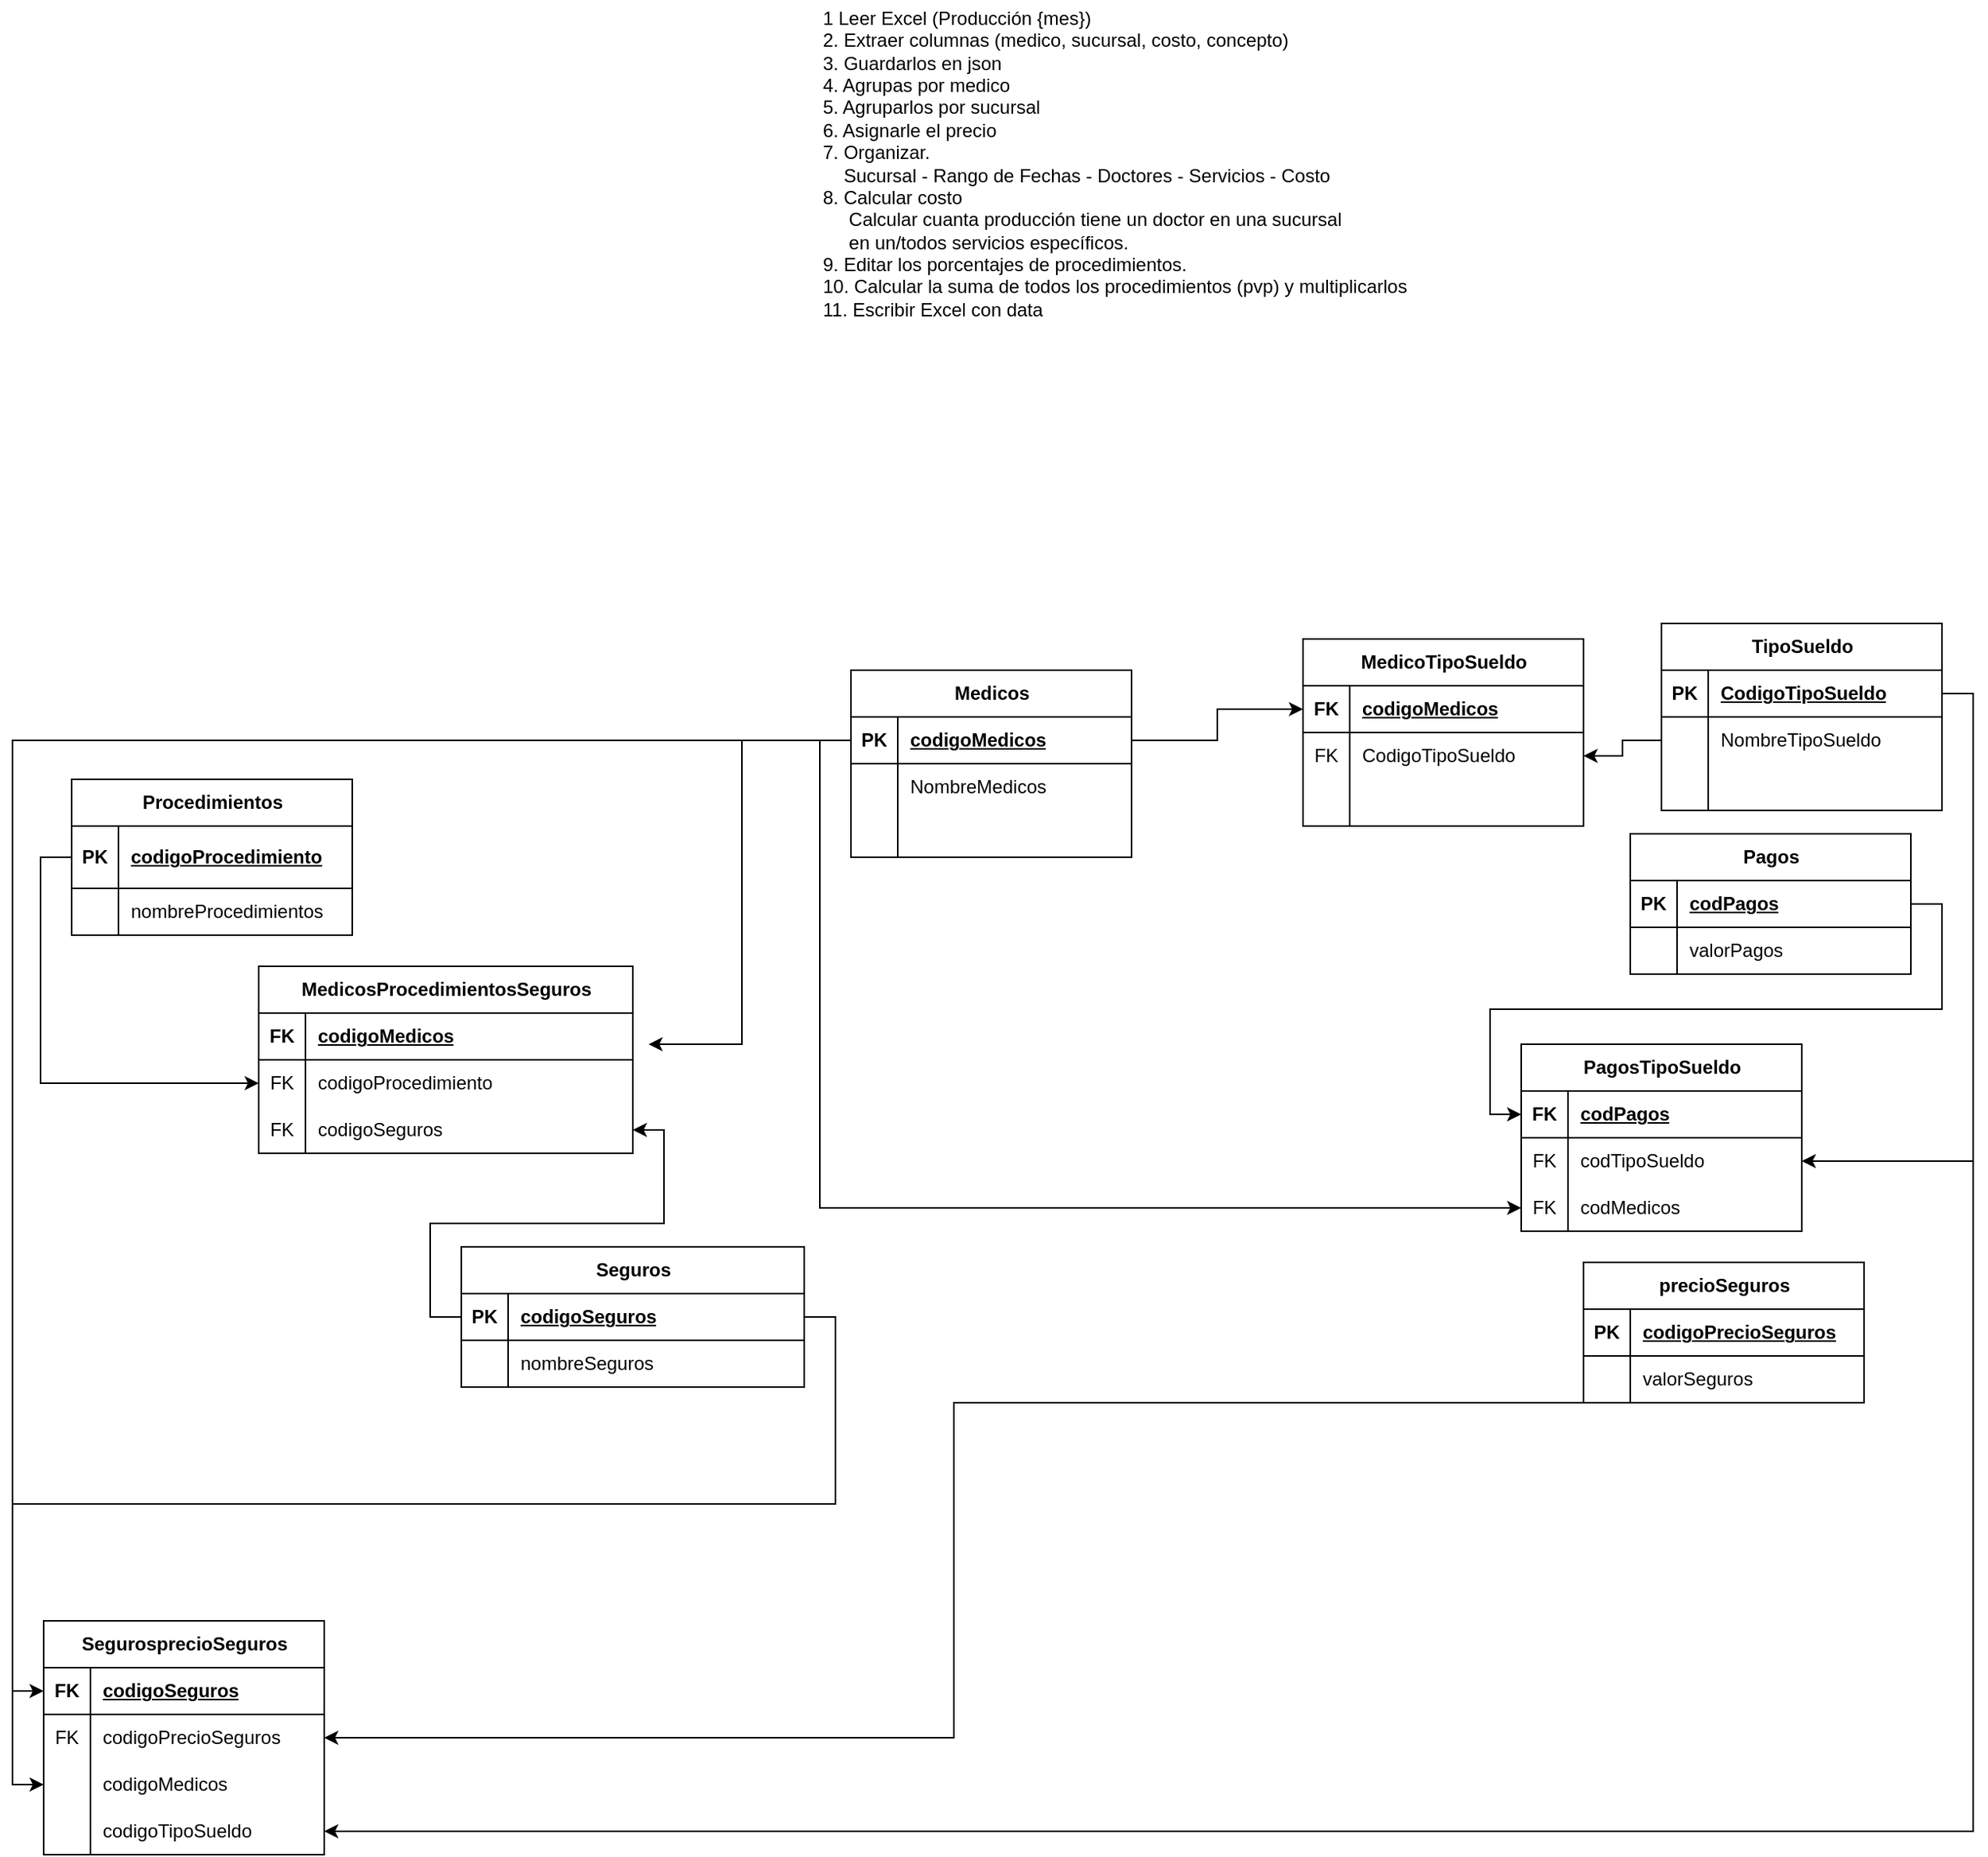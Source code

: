 <mxfile version="24.5.5" type="github">
  <diagram name="Página-1" id="_WE28FnadgoybFpJPaSw">
    <mxGraphModel dx="1909" dy="641" grid="1" gridSize="10" guides="1" tooltips="1" connect="1" arrows="1" fold="1" page="0" pageScale="1" pageWidth="827" pageHeight="1169" math="0" shadow="0">
      <root>
        <mxCell id="0" />
        <mxCell id="1" parent="0" />
        <mxCell id="upnxExd1PIan7JR3uo-e-1" value="&lt;div&gt;1 Leer Excel (Producción {mes})&lt;/div&gt;&lt;div&gt;2. Extraer columnas (medico, sucursal, costo, concepto)&lt;/div&gt;&lt;div&gt;3. Guardarlos en json&lt;/div&gt;&lt;div&gt;4. Agrupas por medico&lt;/div&gt;&lt;div&gt;5. Agruparlos por sucursal&lt;/div&gt;&lt;div&gt;6. Asignarle el precio&lt;/div&gt;&lt;div&gt;7. Organizar.&lt;/div&gt;&lt;div&gt;&amp;nbsp; &amp;nbsp; Sucursal - Rango de Fechas - Doctores - Servicios - Costo&lt;/div&gt;&lt;div&gt;8. Calcular costo&lt;/div&gt;&lt;div&gt;&amp;nbsp; &amp;nbsp; &amp;nbsp;Calcular cuanta producción tiene un doctor en una sucursal&lt;/div&gt;&lt;div&gt;&amp;nbsp; &amp;nbsp; &amp;nbsp;en un/todos servicios específicos.&lt;/div&gt;&lt;div&gt;9. Editar los porcentajes de procedimientos.&lt;/div&gt;&lt;div&gt;10. Calcular la suma de todos los procedimientos (pvp) y multiplicarlos&lt;/div&gt;&lt;div&gt;11. Escribir Excel con data&lt;/div&gt;" style="text;html=1;align=left;verticalAlign=middle;resizable=0;points=[];autosize=1;strokeColor=none;fillColor=none;" parent="1" vertex="1">
          <mxGeometry x="30" y="50" width="400" height="210" as="geometry" />
        </mxCell>
        <mxCell id="yir6PEftknVZN6NvrMHC-11" value="Medicos" style="shape=table;startSize=30;container=1;collapsible=1;childLayout=tableLayout;fixedRows=1;rowLines=0;fontStyle=1;align=center;resizeLast=1;html=1;" vertex="1" parent="1">
          <mxGeometry x="50" y="480" width="180" height="120" as="geometry" />
        </mxCell>
        <mxCell id="yir6PEftknVZN6NvrMHC-12" value="" style="shape=tableRow;horizontal=0;startSize=0;swimlaneHead=0;swimlaneBody=0;fillColor=none;collapsible=0;dropTarget=0;points=[[0,0.5],[1,0.5]];portConstraint=eastwest;top=0;left=0;right=0;bottom=1;" vertex="1" parent="yir6PEftknVZN6NvrMHC-11">
          <mxGeometry y="30" width="180" height="30" as="geometry" />
        </mxCell>
        <mxCell id="yir6PEftknVZN6NvrMHC-13" value="PK" style="shape=partialRectangle;connectable=0;fillColor=none;top=0;left=0;bottom=0;right=0;fontStyle=1;overflow=hidden;whiteSpace=wrap;html=1;" vertex="1" parent="yir6PEftknVZN6NvrMHC-12">
          <mxGeometry width="30" height="30" as="geometry">
            <mxRectangle width="30" height="30" as="alternateBounds" />
          </mxGeometry>
        </mxCell>
        <mxCell id="yir6PEftknVZN6NvrMHC-14" value="codigoMedicos" style="shape=partialRectangle;connectable=0;fillColor=none;top=0;left=0;bottom=0;right=0;align=left;spacingLeft=6;fontStyle=5;overflow=hidden;whiteSpace=wrap;html=1;" vertex="1" parent="yir6PEftknVZN6NvrMHC-12">
          <mxGeometry x="30" width="150" height="30" as="geometry">
            <mxRectangle width="150" height="30" as="alternateBounds" />
          </mxGeometry>
        </mxCell>
        <mxCell id="yir6PEftknVZN6NvrMHC-18" value="" style="shape=tableRow;horizontal=0;startSize=0;swimlaneHead=0;swimlaneBody=0;fillColor=none;collapsible=0;dropTarget=0;points=[[0,0.5],[1,0.5]];portConstraint=eastwest;top=0;left=0;right=0;bottom=0;" vertex="1" parent="yir6PEftknVZN6NvrMHC-11">
          <mxGeometry y="60" width="180" height="30" as="geometry" />
        </mxCell>
        <mxCell id="yir6PEftknVZN6NvrMHC-19" value="" style="shape=partialRectangle;connectable=0;fillColor=none;top=0;left=0;bottom=0;right=0;editable=1;overflow=hidden;whiteSpace=wrap;html=1;" vertex="1" parent="yir6PEftknVZN6NvrMHC-18">
          <mxGeometry width="30" height="30" as="geometry">
            <mxRectangle width="30" height="30" as="alternateBounds" />
          </mxGeometry>
        </mxCell>
        <mxCell id="yir6PEftknVZN6NvrMHC-20" value="NombreMedicos" style="shape=partialRectangle;connectable=0;fillColor=none;top=0;left=0;bottom=0;right=0;align=left;spacingLeft=6;overflow=hidden;whiteSpace=wrap;html=1;" vertex="1" parent="yir6PEftknVZN6NvrMHC-18">
          <mxGeometry x="30" width="150" height="30" as="geometry">
            <mxRectangle width="150" height="30" as="alternateBounds" />
          </mxGeometry>
        </mxCell>
        <mxCell id="yir6PEftknVZN6NvrMHC-21" value="" style="shape=tableRow;horizontal=0;startSize=0;swimlaneHead=0;swimlaneBody=0;fillColor=none;collapsible=0;dropTarget=0;points=[[0,0.5],[1,0.5]];portConstraint=eastwest;top=0;left=0;right=0;bottom=0;" vertex="1" parent="yir6PEftknVZN6NvrMHC-11">
          <mxGeometry y="90" width="180" height="30" as="geometry" />
        </mxCell>
        <mxCell id="yir6PEftknVZN6NvrMHC-22" value="" style="shape=partialRectangle;connectable=0;fillColor=none;top=0;left=0;bottom=0;right=0;editable=1;overflow=hidden;whiteSpace=wrap;html=1;" vertex="1" parent="yir6PEftknVZN6NvrMHC-21">
          <mxGeometry width="30" height="30" as="geometry">
            <mxRectangle width="30" height="30" as="alternateBounds" />
          </mxGeometry>
        </mxCell>
        <mxCell id="yir6PEftknVZN6NvrMHC-23" value="" style="shape=partialRectangle;connectable=0;fillColor=none;top=0;left=0;bottom=0;right=0;align=left;spacingLeft=6;overflow=hidden;whiteSpace=wrap;html=1;" vertex="1" parent="yir6PEftknVZN6NvrMHC-21">
          <mxGeometry x="30" width="150" height="30" as="geometry">
            <mxRectangle width="150" height="30" as="alternateBounds" />
          </mxGeometry>
        </mxCell>
        <mxCell id="yir6PEftknVZN6NvrMHC-24" value="MedicoTipoSueldo" style="shape=table;startSize=30;container=1;collapsible=1;childLayout=tableLayout;fixedRows=1;rowLines=0;fontStyle=1;align=center;resizeLast=1;html=1;" vertex="1" parent="1">
          <mxGeometry x="340" y="460" width="180" height="120" as="geometry" />
        </mxCell>
        <mxCell id="yir6PEftknVZN6NvrMHC-25" value="" style="shape=tableRow;horizontal=0;startSize=0;swimlaneHead=0;swimlaneBody=0;fillColor=none;collapsible=0;dropTarget=0;points=[[0,0.5],[1,0.5]];portConstraint=eastwest;top=0;left=0;right=0;bottom=1;" vertex="1" parent="yir6PEftknVZN6NvrMHC-24">
          <mxGeometry y="30" width="180" height="30" as="geometry" />
        </mxCell>
        <mxCell id="yir6PEftknVZN6NvrMHC-26" value="FK" style="shape=partialRectangle;connectable=0;fillColor=none;top=0;left=0;bottom=0;right=0;fontStyle=1;overflow=hidden;whiteSpace=wrap;html=1;" vertex="1" parent="yir6PEftknVZN6NvrMHC-25">
          <mxGeometry width="30" height="30" as="geometry">
            <mxRectangle width="30" height="30" as="alternateBounds" />
          </mxGeometry>
        </mxCell>
        <mxCell id="yir6PEftknVZN6NvrMHC-27" value="codigoMedicos" style="shape=partialRectangle;connectable=0;fillColor=none;top=0;left=0;bottom=0;right=0;align=left;spacingLeft=6;fontStyle=5;overflow=hidden;whiteSpace=wrap;html=1;" vertex="1" parent="yir6PEftknVZN6NvrMHC-25">
          <mxGeometry x="30" width="150" height="30" as="geometry">
            <mxRectangle width="150" height="30" as="alternateBounds" />
          </mxGeometry>
        </mxCell>
        <mxCell id="yir6PEftknVZN6NvrMHC-28" value="" style="shape=tableRow;horizontal=0;startSize=0;swimlaneHead=0;swimlaneBody=0;fillColor=none;collapsible=0;dropTarget=0;points=[[0,0.5],[1,0.5]];portConstraint=eastwest;top=0;left=0;right=0;bottom=0;" vertex="1" parent="yir6PEftknVZN6NvrMHC-24">
          <mxGeometry y="60" width="180" height="30" as="geometry" />
        </mxCell>
        <mxCell id="yir6PEftknVZN6NvrMHC-29" value="FK" style="shape=partialRectangle;connectable=0;fillColor=none;top=0;left=0;bottom=0;right=0;editable=1;overflow=hidden;whiteSpace=wrap;html=1;" vertex="1" parent="yir6PEftknVZN6NvrMHC-28">
          <mxGeometry width="30" height="30" as="geometry">
            <mxRectangle width="30" height="30" as="alternateBounds" />
          </mxGeometry>
        </mxCell>
        <mxCell id="yir6PEftknVZN6NvrMHC-30" value="CodigoTipoSueldo" style="shape=partialRectangle;connectable=0;fillColor=none;top=0;left=0;bottom=0;right=0;align=left;spacingLeft=6;overflow=hidden;whiteSpace=wrap;html=1;" vertex="1" parent="yir6PEftknVZN6NvrMHC-28">
          <mxGeometry x="30" width="150" height="30" as="geometry">
            <mxRectangle width="150" height="30" as="alternateBounds" />
          </mxGeometry>
        </mxCell>
        <mxCell id="yir6PEftknVZN6NvrMHC-34" value="" style="shape=tableRow;horizontal=0;startSize=0;swimlaneHead=0;swimlaneBody=0;fillColor=none;collapsible=0;dropTarget=0;points=[[0,0.5],[1,0.5]];portConstraint=eastwest;top=0;left=0;right=0;bottom=0;" vertex="1" parent="yir6PEftknVZN6NvrMHC-24">
          <mxGeometry y="90" width="180" height="30" as="geometry" />
        </mxCell>
        <mxCell id="yir6PEftknVZN6NvrMHC-35" value="" style="shape=partialRectangle;connectable=0;fillColor=none;top=0;left=0;bottom=0;right=0;editable=1;overflow=hidden;whiteSpace=wrap;html=1;" vertex="1" parent="yir6PEftknVZN6NvrMHC-34">
          <mxGeometry width="30" height="30" as="geometry">
            <mxRectangle width="30" height="30" as="alternateBounds" />
          </mxGeometry>
        </mxCell>
        <mxCell id="yir6PEftknVZN6NvrMHC-36" value="" style="shape=partialRectangle;connectable=0;fillColor=none;top=0;left=0;bottom=0;right=0;align=left;spacingLeft=6;overflow=hidden;whiteSpace=wrap;html=1;" vertex="1" parent="yir6PEftknVZN6NvrMHC-34">
          <mxGeometry x="30" width="150" height="30" as="geometry">
            <mxRectangle width="150" height="30" as="alternateBounds" />
          </mxGeometry>
        </mxCell>
        <mxCell id="yir6PEftknVZN6NvrMHC-37" value="TipoSueldo" style="shape=table;startSize=30;container=1;collapsible=1;childLayout=tableLayout;fixedRows=1;rowLines=0;fontStyle=1;align=center;resizeLast=1;html=1;" vertex="1" parent="1">
          <mxGeometry x="570" y="450" width="180" height="120" as="geometry" />
        </mxCell>
        <mxCell id="yir6PEftknVZN6NvrMHC-38" value="" style="shape=tableRow;horizontal=0;startSize=0;swimlaneHead=0;swimlaneBody=0;fillColor=none;collapsible=0;dropTarget=0;points=[[0,0.5],[1,0.5]];portConstraint=eastwest;top=0;left=0;right=0;bottom=1;" vertex="1" parent="yir6PEftknVZN6NvrMHC-37">
          <mxGeometry y="30" width="180" height="30" as="geometry" />
        </mxCell>
        <mxCell id="yir6PEftknVZN6NvrMHC-39" value="PK" style="shape=partialRectangle;connectable=0;fillColor=none;top=0;left=0;bottom=0;right=0;fontStyle=1;overflow=hidden;whiteSpace=wrap;html=1;" vertex="1" parent="yir6PEftknVZN6NvrMHC-38">
          <mxGeometry width="30" height="30" as="geometry">
            <mxRectangle width="30" height="30" as="alternateBounds" />
          </mxGeometry>
        </mxCell>
        <mxCell id="yir6PEftknVZN6NvrMHC-40" value="CodigoTipoSueldo" style="shape=partialRectangle;connectable=0;fillColor=none;top=0;left=0;bottom=0;right=0;align=left;spacingLeft=6;fontStyle=5;overflow=hidden;whiteSpace=wrap;html=1;" vertex="1" parent="yir6PEftknVZN6NvrMHC-38">
          <mxGeometry x="30" width="150" height="30" as="geometry">
            <mxRectangle width="150" height="30" as="alternateBounds" />
          </mxGeometry>
        </mxCell>
        <mxCell id="yir6PEftknVZN6NvrMHC-41" value="" style="shape=tableRow;horizontal=0;startSize=0;swimlaneHead=0;swimlaneBody=0;fillColor=none;collapsible=0;dropTarget=0;points=[[0,0.5],[1,0.5]];portConstraint=eastwest;top=0;left=0;right=0;bottom=0;" vertex="1" parent="yir6PEftknVZN6NvrMHC-37">
          <mxGeometry y="60" width="180" height="30" as="geometry" />
        </mxCell>
        <mxCell id="yir6PEftknVZN6NvrMHC-42" value="" style="shape=partialRectangle;connectable=0;fillColor=none;top=0;left=0;bottom=0;right=0;editable=1;overflow=hidden;whiteSpace=wrap;html=1;" vertex="1" parent="yir6PEftknVZN6NvrMHC-41">
          <mxGeometry width="30" height="30" as="geometry">
            <mxRectangle width="30" height="30" as="alternateBounds" />
          </mxGeometry>
        </mxCell>
        <mxCell id="yir6PEftknVZN6NvrMHC-43" value="NombreTipoSueldo" style="shape=partialRectangle;connectable=0;fillColor=none;top=0;left=0;bottom=0;right=0;align=left;spacingLeft=6;overflow=hidden;whiteSpace=wrap;html=1;" vertex="1" parent="yir6PEftknVZN6NvrMHC-41">
          <mxGeometry x="30" width="150" height="30" as="geometry">
            <mxRectangle width="150" height="30" as="alternateBounds" />
          </mxGeometry>
        </mxCell>
        <mxCell id="yir6PEftknVZN6NvrMHC-47" value="" style="shape=tableRow;horizontal=0;startSize=0;swimlaneHead=0;swimlaneBody=0;fillColor=none;collapsible=0;dropTarget=0;points=[[0,0.5],[1,0.5]];portConstraint=eastwest;top=0;left=0;right=0;bottom=0;" vertex="1" parent="yir6PEftknVZN6NvrMHC-37">
          <mxGeometry y="90" width="180" height="30" as="geometry" />
        </mxCell>
        <mxCell id="yir6PEftknVZN6NvrMHC-48" value="" style="shape=partialRectangle;connectable=0;fillColor=none;top=0;left=0;bottom=0;right=0;editable=1;overflow=hidden;whiteSpace=wrap;html=1;" vertex="1" parent="yir6PEftknVZN6NvrMHC-47">
          <mxGeometry width="30" height="30" as="geometry">
            <mxRectangle width="30" height="30" as="alternateBounds" />
          </mxGeometry>
        </mxCell>
        <mxCell id="yir6PEftknVZN6NvrMHC-49" value="" style="shape=partialRectangle;connectable=0;fillColor=none;top=0;left=0;bottom=0;right=0;align=left;spacingLeft=6;overflow=hidden;whiteSpace=wrap;html=1;" vertex="1" parent="yir6PEftknVZN6NvrMHC-47">
          <mxGeometry x="30" width="150" height="30" as="geometry">
            <mxRectangle width="150" height="30" as="alternateBounds" />
          </mxGeometry>
        </mxCell>
        <mxCell id="yir6PEftknVZN6NvrMHC-53" style="edgeStyle=orthogonalEdgeStyle;rounded=0;orthogonalLoop=1;jettySize=auto;html=1;exitX=1;exitY=0.5;exitDx=0;exitDy=0;entryX=0;entryY=0.5;entryDx=0;entryDy=0;" edge="1" parent="1" source="yir6PEftknVZN6NvrMHC-12" target="yir6PEftknVZN6NvrMHC-25">
          <mxGeometry relative="1" as="geometry">
            <mxPoint x="350" y="430" as="targetPoint" />
          </mxGeometry>
        </mxCell>
        <mxCell id="yir6PEftknVZN6NvrMHC-56" style="edgeStyle=orthogonalEdgeStyle;rounded=0;orthogonalLoop=1;jettySize=auto;html=1;exitX=0;exitY=0.5;exitDx=0;exitDy=0;entryX=1;entryY=0.5;entryDx=0;entryDy=0;" edge="1" parent="1" source="yir6PEftknVZN6NvrMHC-41" target="yir6PEftknVZN6NvrMHC-28">
          <mxGeometry relative="1" as="geometry" />
        </mxCell>
        <mxCell id="yir6PEftknVZN6NvrMHC-57" value="Pagos" style="shape=table;startSize=30;container=1;collapsible=1;childLayout=tableLayout;fixedRows=1;rowLines=0;fontStyle=1;align=center;resizeLast=1;html=1;" vertex="1" parent="1">
          <mxGeometry x="550" y="585" width="180" height="90" as="geometry" />
        </mxCell>
        <mxCell id="yir6PEftknVZN6NvrMHC-58" value="" style="shape=tableRow;horizontal=0;startSize=0;swimlaneHead=0;swimlaneBody=0;fillColor=none;collapsible=0;dropTarget=0;points=[[0,0.5],[1,0.5]];portConstraint=eastwest;top=0;left=0;right=0;bottom=1;" vertex="1" parent="yir6PEftknVZN6NvrMHC-57">
          <mxGeometry y="30" width="180" height="30" as="geometry" />
        </mxCell>
        <mxCell id="yir6PEftknVZN6NvrMHC-59" value="PK" style="shape=partialRectangle;connectable=0;fillColor=none;top=0;left=0;bottom=0;right=0;fontStyle=1;overflow=hidden;whiteSpace=wrap;html=1;" vertex="1" parent="yir6PEftknVZN6NvrMHC-58">
          <mxGeometry width="30" height="30" as="geometry">
            <mxRectangle width="30" height="30" as="alternateBounds" />
          </mxGeometry>
        </mxCell>
        <mxCell id="yir6PEftknVZN6NvrMHC-60" value="codPagos" style="shape=partialRectangle;connectable=0;fillColor=none;top=0;left=0;bottom=0;right=0;align=left;spacingLeft=6;fontStyle=5;overflow=hidden;whiteSpace=wrap;html=1;" vertex="1" parent="yir6PEftknVZN6NvrMHC-58">
          <mxGeometry x="30" width="150" height="30" as="geometry">
            <mxRectangle width="150" height="30" as="alternateBounds" />
          </mxGeometry>
        </mxCell>
        <mxCell id="yir6PEftknVZN6NvrMHC-61" value="" style="shape=tableRow;horizontal=0;startSize=0;swimlaneHead=0;swimlaneBody=0;fillColor=none;collapsible=0;dropTarget=0;points=[[0,0.5],[1,0.5]];portConstraint=eastwest;top=0;left=0;right=0;bottom=0;" vertex="1" parent="yir6PEftknVZN6NvrMHC-57">
          <mxGeometry y="60" width="180" height="30" as="geometry" />
        </mxCell>
        <mxCell id="yir6PEftknVZN6NvrMHC-62" value="" style="shape=partialRectangle;connectable=0;fillColor=none;top=0;left=0;bottom=0;right=0;editable=1;overflow=hidden;whiteSpace=wrap;html=1;" vertex="1" parent="yir6PEftknVZN6NvrMHC-61">
          <mxGeometry width="30" height="30" as="geometry">
            <mxRectangle width="30" height="30" as="alternateBounds" />
          </mxGeometry>
        </mxCell>
        <mxCell id="yir6PEftknVZN6NvrMHC-63" value="valorPagos" style="shape=partialRectangle;connectable=0;fillColor=none;top=0;left=0;bottom=0;right=0;align=left;spacingLeft=6;overflow=hidden;whiteSpace=wrap;html=1;" vertex="1" parent="yir6PEftknVZN6NvrMHC-61">
          <mxGeometry x="30" width="150" height="30" as="geometry">
            <mxRectangle width="150" height="30" as="alternateBounds" />
          </mxGeometry>
        </mxCell>
        <mxCell id="yir6PEftknVZN6NvrMHC-70" value="PagosTipoSueldo" style="shape=table;startSize=30;container=1;collapsible=1;childLayout=tableLayout;fixedRows=1;rowLines=0;fontStyle=1;align=center;resizeLast=1;html=1;" vertex="1" parent="1">
          <mxGeometry x="480" y="720" width="180" height="120" as="geometry" />
        </mxCell>
        <mxCell id="yir6PEftknVZN6NvrMHC-71" value="" style="shape=tableRow;horizontal=0;startSize=0;swimlaneHead=0;swimlaneBody=0;fillColor=none;collapsible=0;dropTarget=0;points=[[0,0.5],[1,0.5]];portConstraint=eastwest;top=0;left=0;right=0;bottom=1;" vertex="1" parent="yir6PEftknVZN6NvrMHC-70">
          <mxGeometry y="30" width="180" height="30" as="geometry" />
        </mxCell>
        <mxCell id="yir6PEftknVZN6NvrMHC-72" value="FK" style="shape=partialRectangle;connectable=0;fillColor=none;top=0;left=0;bottom=0;right=0;fontStyle=1;overflow=hidden;whiteSpace=wrap;html=1;" vertex="1" parent="yir6PEftknVZN6NvrMHC-71">
          <mxGeometry width="30" height="30" as="geometry">
            <mxRectangle width="30" height="30" as="alternateBounds" />
          </mxGeometry>
        </mxCell>
        <mxCell id="yir6PEftknVZN6NvrMHC-73" value="codPagos" style="shape=partialRectangle;connectable=0;fillColor=none;top=0;left=0;bottom=0;right=0;align=left;spacingLeft=6;fontStyle=5;overflow=hidden;whiteSpace=wrap;html=1;" vertex="1" parent="yir6PEftknVZN6NvrMHC-71">
          <mxGeometry x="30" width="150" height="30" as="geometry">
            <mxRectangle width="150" height="30" as="alternateBounds" />
          </mxGeometry>
        </mxCell>
        <mxCell id="yir6PEftknVZN6NvrMHC-74" value="" style="shape=tableRow;horizontal=0;startSize=0;swimlaneHead=0;swimlaneBody=0;fillColor=none;collapsible=0;dropTarget=0;points=[[0,0.5],[1,0.5]];portConstraint=eastwest;top=0;left=0;right=0;bottom=0;" vertex="1" parent="yir6PEftknVZN6NvrMHC-70">
          <mxGeometry y="60" width="180" height="30" as="geometry" />
        </mxCell>
        <mxCell id="yir6PEftknVZN6NvrMHC-75" value="FK" style="shape=partialRectangle;connectable=0;fillColor=none;top=0;left=0;bottom=0;right=0;editable=1;overflow=hidden;whiteSpace=wrap;html=1;" vertex="1" parent="yir6PEftknVZN6NvrMHC-74">
          <mxGeometry width="30" height="30" as="geometry">
            <mxRectangle width="30" height="30" as="alternateBounds" />
          </mxGeometry>
        </mxCell>
        <mxCell id="yir6PEftknVZN6NvrMHC-76" value="codTipoSueldo" style="shape=partialRectangle;connectable=0;fillColor=none;top=0;left=0;bottom=0;right=0;align=left;spacingLeft=6;overflow=hidden;whiteSpace=wrap;html=1;" vertex="1" parent="yir6PEftknVZN6NvrMHC-74">
          <mxGeometry x="30" width="150" height="30" as="geometry">
            <mxRectangle width="150" height="30" as="alternateBounds" />
          </mxGeometry>
        </mxCell>
        <mxCell id="yir6PEftknVZN6NvrMHC-77" value="" style="shape=tableRow;horizontal=0;startSize=0;swimlaneHead=0;swimlaneBody=0;fillColor=none;collapsible=0;dropTarget=0;points=[[0,0.5],[1,0.5]];portConstraint=eastwest;top=0;left=0;right=0;bottom=0;" vertex="1" parent="yir6PEftknVZN6NvrMHC-70">
          <mxGeometry y="90" width="180" height="30" as="geometry" />
        </mxCell>
        <mxCell id="yir6PEftknVZN6NvrMHC-78" value="FK" style="shape=partialRectangle;connectable=0;fillColor=none;top=0;left=0;bottom=0;right=0;editable=1;overflow=hidden;whiteSpace=wrap;html=1;" vertex="1" parent="yir6PEftknVZN6NvrMHC-77">
          <mxGeometry width="30" height="30" as="geometry">
            <mxRectangle width="30" height="30" as="alternateBounds" />
          </mxGeometry>
        </mxCell>
        <mxCell id="yir6PEftknVZN6NvrMHC-79" value="codMedicos" style="shape=partialRectangle;connectable=0;fillColor=none;top=0;left=0;bottom=0;right=0;align=left;spacingLeft=6;overflow=hidden;whiteSpace=wrap;html=1;" vertex="1" parent="yir6PEftknVZN6NvrMHC-77">
          <mxGeometry x="30" width="150" height="30" as="geometry">
            <mxRectangle width="150" height="30" as="alternateBounds" />
          </mxGeometry>
        </mxCell>
        <mxCell id="yir6PEftknVZN6NvrMHC-84" style="edgeStyle=orthogonalEdgeStyle;rounded=0;orthogonalLoop=1;jettySize=auto;html=1;exitX=0;exitY=0.5;exitDx=0;exitDy=0;entryX=0;entryY=0.5;entryDx=0;entryDy=0;" edge="1" parent="1" source="yir6PEftknVZN6NvrMHC-12" target="yir6PEftknVZN6NvrMHC-77">
          <mxGeometry relative="1" as="geometry" />
        </mxCell>
        <mxCell id="yir6PEftknVZN6NvrMHC-85" style="edgeStyle=orthogonalEdgeStyle;rounded=0;orthogonalLoop=1;jettySize=auto;html=1;exitX=1;exitY=0.5;exitDx=0;exitDy=0;entryX=0;entryY=0.5;entryDx=0;entryDy=0;" edge="1" parent="1" source="yir6PEftknVZN6NvrMHC-58" target="yir6PEftknVZN6NvrMHC-71">
          <mxGeometry relative="1" as="geometry" />
        </mxCell>
        <mxCell id="yir6PEftknVZN6NvrMHC-86" style="edgeStyle=orthogonalEdgeStyle;rounded=0;orthogonalLoop=1;jettySize=auto;html=1;exitX=1;exitY=0.5;exitDx=0;exitDy=0;entryX=1;entryY=0.5;entryDx=0;entryDy=0;" edge="1" parent="1" source="yir6PEftknVZN6NvrMHC-38" target="yir6PEftknVZN6NvrMHC-74">
          <mxGeometry relative="1" as="geometry" />
        </mxCell>
        <mxCell id="yir6PEftknVZN6NvrMHC-129" value="Seguros" style="shape=table;startSize=30;container=1;collapsible=1;childLayout=tableLayout;fixedRows=1;rowLines=0;fontStyle=1;align=center;resizeLast=1;html=1;" vertex="1" parent="1">
          <mxGeometry x="-200" y="850" width="220" height="90" as="geometry" />
        </mxCell>
        <mxCell id="yir6PEftknVZN6NvrMHC-130" value="" style="shape=tableRow;horizontal=0;startSize=0;swimlaneHead=0;swimlaneBody=0;fillColor=none;collapsible=0;dropTarget=0;points=[[0,0.5],[1,0.5]];portConstraint=eastwest;top=0;left=0;right=0;bottom=1;" vertex="1" parent="yir6PEftknVZN6NvrMHC-129">
          <mxGeometry y="30" width="220" height="30" as="geometry" />
        </mxCell>
        <mxCell id="yir6PEftknVZN6NvrMHC-131" value="PK" style="shape=partialRectangle;connectable=0;fillColor=none;top=0;left=0;bottom=0;right=0;fontStyle=1;overflow=hidden;whiteSpace=wrap;html=1;" vertex="1" parent="yir6PEftknVZN6NvrMHC-130">
          <mxGeometry width="30" height="30" as="geometry">
            <mxRectangle width="30" height="30" as="alternateBounds" />
          </mxGeometry>
        </mxCell>
        <mxCell id="yir6PEftknVZN6NvrMHC-132" value="codigoSeguros" style="shape=partialRectangle;connectable=0;fillColor=none;top=0;left=0;bottom=0;right=0;align=left;spacingLeft=6;fontStyle=5;overflow=hidden;whiteSpace=wrap;html=1;" vertex="1" parent="yir6PEftknVZN6NvrMHC-130">
          <mxGeometry x="30" width="190" height="30" as="geometry">
            <mxRectangle width="190" height="30" as="alternateBounds" />
          </mxGeometry>
        </mxCell>
        <mxCell id="yir6PEftknVZN6NvrMHC-133" value="" style="shape=tableRow;horizontal=0;startSize=0;swimlaneHead=0;swimlaneBody=0;fillColor=none;collapsible=0;dropTarget=0;points=[[0,0.5],[1,0.5]];portConstraint=eastwest;top=0;left=0;right=0;bottom=0;" vertex="1" parent="yir6PEftknVZN6NvrMHC-129">
          <mxGeometry y="60" width="220" height="30" as="geometry" />
        </mxCell>
        <mxCell id="yir6PEftknVZN6NvrMHC-134" value="" style="shape=partialRectangle;connectable=0;fillColor=none;top=0;left=0;bottom=0;right=0;editable=1;overflow=hidden;whiteSpace=wrap;html=1;" vertex="1" parent="yir6PEftknVZN6NvrMHC-133">
          <mxGeometry width="30" height="30" as="geometry">
            <mxRectangle width="30" height="30" as="alternateBounds" />
          </mxGeometry>
        </mxCell>
        <mxCell id="yir6PEftknVZN6NvrMHC-135" value="nombreSeguros" style="shape=partialRectangle;connectable=0;fillColor=none;top=0;left=0;bottom=0;right=0;align=left;spacingLeft=6;overflow=hidden;whiteSpace=wrap;html=1;" vertex="1" parent="yir6PEftknVZN6NvrMHC-133">
          <mxGeometry x="30" width="190" height="30" as="geometry">
            <mxRectangle width="190" height="30" as="alternateBounds" />
          </mxGeometry>
        </mxCell>
        <mxCell id="yir6PEftknVZN6NvrMHC-142" value="precioSeguros" style="shape=table;startSize=30;container=1;collapsible=1;childLayout=tableLayout;fixedRows=1;rowLines=0;fontStyle=1;align=center;resizeLast=1;html=1;" vertex="1" parent="1">
          <mxGeometry x="520" y="860" width="180" height="90" as="geometry" />
        </mxCell>
        <mxCell id="yir6PEftknVZN6NvrMHC-143" value="" style="shape=tableRow;horizontal=0;startSize=0;swimlaneHead=0;swimlaneBody=0;fillColor=none;collapsible=0;dropTarget=0;points=[[0,0.5],[1,0.5]];portConstraint=eastwest;top=0;left=0;right=0;bottom=1;" vertex="1" parent="yir6PEftknVZN6NvrMHC-142">
          <mxGeometry y="30" width="180" height="30" as="geometry" />
        </mxCell>
        <mxCell id="yir6PEftknVZN6NvrMHC-144" value="PK" style="shape=partialRectangle;connectable=0;fillColor=none;top=0;left=0;bottom=0;right=0;fontStyle=1;overflow=hidden;whiteSpace=wrap;html=1;" vertex="1" parent="yir6PEftknVZN6NvrMHC-143">
          <mxGeometry width="30" height="30" as="geometry">
            <mxRectangle width="30" height="30" as="alternateBounds" />
          </mxGeometry>
        </mxCell>
        <mxCell id="yir6PEftknVZN6NvrMHC-145" value="codigoPrecioSeguros" style="shape=partialRectangle;connectable=0;fillColor=none;top=0;left=0;bottom=0;right=0;align=left;spacingLeft=6;fontStyle=5;overflow=hidden;whiteSpace=wrap;html=1;" vertex="1" parent="yir6PEftknVZN6NvrMHC-143">
          <mxGeometry x="30" width="150" height="30" as="geometry">
            <mxRectangle width="150" height="30" as="alternateBounds" />
          </mxGeometry>
        </mxCell>
        <mxCell id="yir6PEftknVZN6NvrMHC-146" value="" style="shape=tableRow;horizontal=0;startSize=0;swimlaneHead=0;swimlaneBody=0;fillColor=none;collapsible=0;dropTarget=0;points=[[0,0.5],[1,0.5]];portConstraint=eastwest;top=0;left=0;right=0;bottom=0;" vertex="1" parent="yir6PEftknVZN6NvrMHC-142">
          <mxGeometry y="60" width="180" height="30" as="geometry" />
        </mxCell>
        <mxCell id="yir6PEftknVZN6NvrMHC-147" value="" style="shape=partialRectangle;connectable=0;fillColor=none;top=0;left=0;bottom=0;right=0;editable=1;overflow=hidden;whiteSpace=wrap;html=1;" vertex="1" parent="yir6PEftknVZN6NvrMHC-146">
          <mxGeometry width="30" height="30" as="geometry">
            <mxRectangle width="30" height="30" as="alternateBounds" />
          </mxGeometry>
        </mxCell>
        <mxCell id="yir6PEftknVZN6NvrMHC-148" value="valorSeguros" style="shape=partialRectangle;connectable=0;fillColor=none;top=0;left=0;bottom=0;right=0;align=left;spacingLeft=6;overflow=hidden;whiteSpace=wrap;html=1;" vertex="1" parent="yir6PEftknVZN6NvrMHC-146">
          <mxGeometry x="30" width="150" height="30" as="geometry">
            <mxRectangle width="150" height="30" as="alternateBounds" />
          </mxGeometry>
        </mxCell>
        <mxCell id="yir6PEftknVZN6NvrMHC-155" value="SegurosprecioSeguros" style="shape=table;startSize=30;container=1;collapsible=1;childLayout=tableLayout;fixedRows=1;rowLines=0;fontStyle=1;align=center;resizeLast=1;html=1;" vertex="1" parent="1">
          <mxGeometry x="-468" y="1090" width="180" height="150" as="geometry" />
        </mxCell>
        <mxCell id="yir6PEftknVZN6NvrMHC-156" value="" style="shape=tableRow;horizontal=0;startSize=0;swimlaneHead=0;swimlaneBody=0;fillColor=none;collapsible=0;dropTarget=0;points=[[0,0.5],[1,0.5]];portConstraint=eastwest;top=0;left=0;right=0;bottom=1;" vertex="1" parent="yir6PEftknVZN6NvrMHC-155">
          <mxGeometry y="30" width="180" height="30" as="geometry" />
        </mxCell>
        <mxCell id="yir6PEftknVZN6NvrMHC-157" value="FK" style="shape=partialRectangle;connectable=0;fillColor=none;top=0;left=0;bottom=0;right=0;fontStyle=1;overflow=hidden;whiteSpace=wrap;html=1;" vertex="1" parent="yir6PEftknVZN6NvrMHC-156">
          <mxGeometry width="30" height="30" as="geometry">
            <mxRectangle width="30" height="30" as="alternateBounds" />
          </mxGeometry>
        </mxCell>
        <mxCell id="yir6PEftknVZN6NvrMHC-158" value="codigoSeguros" style="shape=partialRectangle;connectable=0;fillColor=none;top=0;left=0;bottom=0;right=0;align=left;spacingLeft=6;fontStyle=5;overflow=hidden;whiteSpace=wrap;html=1;" vertex="1" parent="yir6PEftknVZN6NvrMHC-156">
          <mxGeometry x="30" width="150" height="30" as="geometry">
            <mxRectangle width="150" height="30" as="alternateBounds" />
          </mxGeometry>
        </mxCell>
        <mxCell id="yir6PEftknVZN6NvrMHC-159" value="" style="shape=tableRow;horizontal=0;startSize=0;swimlaneHead=0;swimlaneBody=0;fillColor=none;collapsible=0;dropTarget=0;points=[[0,0.5],[1,0.5]];portConstraint=eastwest;top=0;left=0;right=0;bottom=0;" vertex="1" parent="yir6PEftknVZN6NvrMHC-155">
          <mxGeometry y="60" width="180" height="30" as="geometry" />
        </mxCell>
        <mxCell id="yir6PEftknVZN6NvrMHC-160" value="FK" style="shape=partialRectangle;connectable=0;fillColor=none;top=0;left=0;bottom=0;right=0;editable=1;overflow=hidden;whiteSpace=wrap;html=1;" vertex="1" parent="yir6PEftknVZN6NvrMHC-159">
          <mxGeometry width="30" height="30" as="geometry">
            <mxRectangle width="30" height="30" as="alternateBounds" />
          </mxGeometry>
        </mxCell>
        <mxCell id="yir6PEftknVZN6NvrMHC-161" value="codigoPrecioSeguros" style="shape=partialRectangle;connectable=0;fillColor=none;top=0;left=0;bottom=0;right=0;align=left;spacingLeft=6;overflow=hidden;whiteSpace=wrap;html=1;" vertex="1" parent="yir6PEftknVZN6NvrMHC-159">
          <mxGeometry x="30" width="150" height="30" as="geometry">
            <mxRectangle width="150" height="30" as="alternateBounds" />
          </mxGeometry>
        </mxCell>
        <mxCell id="yir6PEftknVZN6NvrMHC-162" value="" style="shape=tableRow;horizontal=0;startSize=0;swimlaneHead=0;swimlaneBody=0;fillColor=none;collapsible=0;dropTarget=0;points=[[0,0.5],[1,0.5]];portConstraint=eastwest;top=0;left=0;right=0;bottom=0;" vertex="1" parent="yir6PEftknVZN6NvrMHC-155">
          <mxGeometry y="90" width="180" height="30" as="geometry" />
        </mxCell>
        <mxCell id="yir6PEftknVZN6NvrMHC-163" value="" style="shape=partialRectangle;connectable=0;fillColor=none;top=0;left=0;bottom=0;right=0;editable=1;overflow=hidden;whiteSpace=wrap;html=1;" vertex="1" parent="yir6PEftknVZN6NvrMHC-162">
          <mxGeometry width="30" height="30" as="geometry">
            <mxRectangle width="30" height="30" as="alternateBounds" />
          </mxGeometry>
        </mxCell>
        <mxCell id="yir6PEftknVZN6NvrMHC-164" value="codigoMedicos" style="shape=partialRectangle;connectable=0;fillColor=none;top=0;left=0;bottom=0;right=0;align=left;spacingLeft=6;overflow=hidden;whiteSpace=wrap;html=1;" vertex="1" parent="yir6PEftknVZN6NvrMHC-162">
          <mxGeometry x="30" width="150" height="30" as="geometry">
            <mxRectangle width="150" height="30" as="alternateBounds" />
          </mxGeometry>
        </mxCell>
        <mxCell id="yir6PEftknVZN6NvrMHC-165" value="" style="shape=tableRow;horizontal=0;startSize=0;swimlaneHead=0;swimlaneBody=0;fillColor=none;collapsible=0;dropTarget=0;points=[[0,0.5],[1,0.5]];portConstraint=eastwest;top=0;left=0;right=0;bottom=0;" vertex="1" parent="yir6PEftknVZN6NvrMHC-155">
          <mxGeometry y="120" width="180" height="30" as="geometry" />
        </mxCell>
        <mxCell id="yir6PEftknVZN6NvrMHC-166" value="" style="shape=partialRectangle;connectable=0;fillColor=none;top=0;left=0;bottom=0;right=0;editable=1;overflow=hidden;whiteSpace=wrap;html=1;" vertex="1" parent="yir6PEftknVZN6NvrMHC-165">
          <mxGeometry width="30" height="30" as="geometry">
            <mxRectangle width="30" height="30" as="alternateBounds" />
          </mxGeometry>
        </mxCell>
        <mxCell id="yir6PEftknVZN6NvrMHC-167" value="codigoTipoSueldo" style="shape=partialRectangle;connectable=0;fillColor=none;top=0;left=0;bottom=0;right=0;align=left;spacingLeft=6;overflow=hidden;whiteSpace=wrap;html=1;" vertex="1" parent="yir6PEftknVZN6NvrMHC-165">
          <mxGeometry x="30" width="150" height="30" as="geometry">
            <mxRectangle width="150" height="30" as="alternateBounds" />
          </mxGeometry>
        </mxCell>
        <mxCell id="yir6PEftknVZN6NvrMHC-168" style="edgeStyle=orthogonalEdgeStyle;rounded=0;orthogonalLoop=1;jettySize=auto;html=1;exitX=1;exitY=0.5;exitDx=0;exitDy=0;entryX=0;entryY=0.5;entryDx=0;entryDy=0;" edge="1" parent="1" source="yir6PEftknVZN6NvrMHC-130" target="yir6PEftknVZN6NvrMHC-156">
          <mxGeometry relative="1" as="geometry">
            <mxPoint x="410" y="1060" as="targetPoint" />
          </mxGeometry>
        </mxCell>
        <mxCell id="yir6PEftknVZN6NvrMHC-169" style="edgeStyle=orthogonalEdgeStyle;rounded=0;orthogonalLoop=1;jettySize=auto;html=1;exitX=0;exitY=0.5;exitDx=0;exitDy=0;entryX=1;entryY=0.5;entryDx=0;entryDy=0;" edge="1" parent="1" source="yir6PEftknVZN6NvrMHC-143" target="yir6PEftknVZN6NvrMHC-155">
          <mxGeometry relative="1" as="geometry">
            <Array as="points">
              <mxPoint x="520" y="950" />
              <mxPoint x="116" y="950" />
              <mxPoint x="116" y="1165" />
            </Array>
          </mxGeometry>
        </mxCell>
        <mxCell id="yir6PEftknVZN6NvrMHC-170" style="edgeStyle=orthogonalEdgeStyle;rounded=0;orthogonalLoop=1;jettySize=auto;html=1;exitX=0;exitY=0.5;exitDx=0;exitDy=0;entryX=0;entryY=0.5;entryDx=0;entryDy=0;" edge="1" parent="1" source="yir6PEftknVZN6NvrMHC-12" target="yir6PEftknVZN6NvrMHC-162">
          <mxGeometry relative="1" as="geometry" />
        </mxCell>
        <mxCell id="yir6PEftknVZN6NvrMHC-172" style="edgeStyle=orthogonalEdgeStyle;rounded=0;orthogonalLoop=1;jettySize=auto;html=1;exitX=1;exitY=0.5;exitDx=0;exitDy=0;entryX=1;entryY=0.5;entryDx=0;entryDy=0;" edge="1" parent="1" source="yir6PEftknVZN6NvrMHC-38" target="yir6PEftknVZN6NvrMHC-165">
          <mxGeometry relative="1" as="geometry" />
        </mxCell>
        <mxCell id="yir6PEftknVZN6NvrMHC-186" value="Procedimientos" style="shape=table;startSize=30;container=1;collapsible=1;childLayout=tableLayout;fixedRows=1;rowLines=0;fontStyle=1;align=center;resizeLast=1;html=1;" vertex="1" parent="1">
          <mxGeometry x="-450" y="550" width="180" height="100" as="geometry" />
        </mxCell>
        <mxCell id="yir6PEftknVZN6NvrMHC-187" value="" style="shape=tableRow;horizontal=0;startSize=0;swimlaneHead=0;swimlaneBody=0;fillColor=none;collapsible=0;dropTarget=0;points=[[0,0.5],[1,0.5]];portConstraint=eastwest;top=0;left=0;right=0;bottom=1;" vertex="1" parent="yir6PEftknVZN6NvrMHC-186">
          <mxGeometry y="30" width="180" height="40" as="geometry" />
        </mxCell>
        <mxCell id="yir6PEftknVZN6NvrMHC-188" value="PK" style="shape=partialRectangle;connectable=0;fillColor=none;top=0;left=0;bottom=0;right=0;fontStyle=1;overflow=hidden;whiteSpace=wrap;html=1;" vertex="1" parent="yir6PEftknVZN6NvrMHC-187">
          <mxGeometry width="30" height="40" as="geometry">
            <mxRectangle width="30" height="40" as="alternateBounds" />
          </mxGeometry>
        </mxCell>
        <mxCell id="yir6PEftknVZN6NvrMHC-189" value="codigoProcedimiento" style="shape=partialRectangle;connectable=0;fillColor=none;top=0;left=0;bottom=0;right=0;align=left;spacingLeft=6;fontStyle=5;overflow=hidden;whiteSpace=wrap;html=1;" vertex="1" parent="yir6PEftknVZN6NvrMHC-187">
          <mxGeometry x="30" width="150" height="40" as="geometry">
            <mxRectangle width="150" height="40" as="alternateBounds" />
          </mxGeometry>
        </mxCell>
        <mxCell id="yir6PEftknVZN6NvrMHC-190" value="" style="shape=tableRow;horizontal=0;startSize=0;swimlaneHead=0;swimlaneBody=0;fillColor=none;collapsible=0;dropTarget=0;points=[[0,0.5],[1,0.5]];portConstraint=eastwest;top=0;left=0;right=0;bottom=0;" vertex="1" parent="yir6PEftknVZN6NvrMHC-186">
          <mxGeometry y="70" width="180" height="30" as="geometry" />
        </mxCell>
        <mxCell id="yir6PEftknVZN6NvrMHC-191" value="" style="shape=partialRectangle;connectable=0;fillColor=none;top=0;left=0;bottom=0;right=0;editable=1;overflow=hidden;whiteSpace=wrap;html=1;" vertex="1" parent="yir6PEftknVZN6NvrMHC-190">
          <mxGeometry width="30" height="30" as="geometry">
            <mxRectangle width="30" height="30" as="alternateBounds" />
          </mxGeometry>
        </mxCell>
        <mxCell id="yir6PEftknVZN6NvrMHC-192" value="nombreProcedimientos" style="shape=partialRectangle;connectable=0;fillColor=none;top=0;left=0;bottom=0;right=0;align=left;spacingLeft=6;overflow=hidden;whiteSpace=wrap;html=1;" vertex="1" parent="yir6PEftknVZN6NvrMHC-190">
          <mxGeometry x="30" width="150" height="30" as="geometry">
            <mxRectangle width="150" height="30" as="alternateBounds" />
          </mxGeometry>
        </mxCell>
        <mxCell id="yir6PEftknVZN6NvrMHC-199" value="MedicosProcedimientosSeguros" style="shape=table;startSize=30;container=1;collapsible=1;childLayout=tableLayout;fixedRows=1;rowLines=0;fontStyle=1;align=center;resizeLast=1;html=1;" vertex="1" parent="1">
          <mxGeometry x="-330" y="670" width="240" height="120" as="geometry" />
        </mxCell>
        <mxCell id="yir6PEftknVZN6NvrMHC-200" value="" style="shape=tableRow;horizontal=0;startSize=0;swimlaneHead=0;swimlaneBody=0;fillColor=none;collapsible=0;dropTarget=0;points=[[0,0.5],[1,0.5]];portConstraint=eastwest;top=0;left=0;right=0;bottom=1;" vertex="1" parent="yir6PEftknVZN6NvrMHC-199">
          <mxGeometry y="30" width="240" height="30" as="geometry" />
        </mxCell>
        <mxCell id="yir6PEftknVZN6NvrMHC-201" value="FK" style="shape=partialRectangle;connectable=0;fillColor=none;top=0;left=0;bottom=0;right=0;fontStyle=1;overflow=hidden;whiteSpace=wrap;html=1;" vertex="1" parent="yir6PEftknVZN6NvrMHC-200">
          <mxGeometry width="30" height="30" as="geometry">
            <mxRectangle width="30" height="30" as="alternateBounds" />
          </mxGeometry>
        </mxCell>
        <mxCell id="yir6PEftknVZN6NvrMHC-202" value="codigoMedicos" style="shape=partialRectangle;connectable=0;fillColor=none;top=0;left=0;bottom=0;right=0;align=left;spacingLeft=6;fontStyle=5;overflow=hidden;whiteSpace=wrap;html=1;" vertex="1" parent="yir6PEftknVZN6NvrMHC-200">
          <mxGeometry x="30" width="210" height="30" as="geometry">
            <mxRectangle width="210" height="30" as="alternateBounds" />
          </mxGeometry>
        </mxCell>
        <mxCell id="yir6PEftknVZN6NvrMHC-203" value="" style="shape=tableRow;horizontal=0;startSize=0;swimlaneHead=0;swimlaneBody=0;fillColor=none;collapsible=0;dropTarget=0;points=[[0,0.5],[1,0.5]];portConstraint=eastwest;top=0;left=0;right=0;bottom=0;" vertex="1" parent="yir6PEftknVZN6NvrMHC-199">
          <mxGeometry y="60" width="240" height="30" as="geometry" />
        </mxCell>
        <mxCell id="yir6PEftknVZN6NvrMHC-204" value="FK" style="shape=partialRectangle;connectable=0;fillColor=none;top=0;left=0;bottom=0;right=0;editable=1;overflow=hidden;whiteSpace=wrap;html=1;" vertex="1" parent="yir6PEftknVZN6NvrMHC-203">
          <mxGeometry width="30" height="30" as="geometry">
            <mxRectangle width="30" height="30" as="alternateBounds" />
          </mxGeometry>
        </mxCell>
        <mxCell id="yir6PEftknVZN6NvrMHC-205" value="codigoProcedimiento" style="shape=partialRectangle;connectable=0;fillColor=none;top=0;left=0;bottom=0;right=0;align=left;spacingLeft=6;overflow=hidden;whiteSpace=wrap;html=1;" vertex="1" parent="yir6PEftknVZN6NvrMHC-203">
          <mxGeometry x="30" width="210" height="30" as="geometry">
            <mxRectangle width="210" height="30" as="alternateBounds" />
          </mxGeometry>
        </mxCell>
        <mxCell id="yir6PEftknVZN6NvrMHC-206" value="" style="shape=tableRow;horizontal=0;startSize=0;swimlaneHead=0;swimlaneBody=0;fillColor=none;collapsible=0;dropTarget=0;points=[[0,0.5],[1,0.5]];portConstraint=eastwest;top=0;left=0;right=0;bottom=0;" vertex="1" parent="yir6PEftknVZN6NvrMHC-199">
          <mxGeometry y="90" width="240" height="30" as="geometry" />
        </mxCell>
        <mxCell id="yir6PEftknVZN6NvrMHC-207" value="FK" style="shape=partialRectangle;connectable=0;fillColor=none;top=0;left=0;bottom=0;right=0;editable=1;overflow=hidden;whiteSpace=wrap;html=1;" vertex="1" parent="yir6PEftknVZN6NvrMHC-206">
          <mxGeometry width="30" height="30" as="geometry">
            <mxRectangle width="30" height="30" as="alternateBounds" />
          </mxGeometry>
        </mxCell>
        <mxCell id="yir6PEftknVZN6NvrMHC-208" value="codigoSeguros" style="shape=partialRectangle;connectable=0;fillColor=none;top=0;left=0;bottom=0;right=0;align=left;spacingLeft=6;overflow=hidden;whiteSpace=wrap;html=1;" vertex="1" parent="yir6PEftknVZN6NvrMHC-206">
          <mxGeometry x="30" width="210" height="30" as="geometry">
            <mxRectangle width="210" height="30" as="alternateBounds" />
          </mxGeometry>
        </mxCell>
        <mxCell id="yir6PEftknVZN6NvrMHC-212" style="edgeStyle=orthogonalEdgeStyle;rounded=0;orthogonalLoop=1;jettySize=auto;html=1;exitX=0;exitY=0.5;exitDx=0;exitDy=0;entryX=1;entryY=0.5;entryDx=0;entryDy=0;" edge="1" parent="1" source="yir6PEftknVZN6NvrMHC-130" target="yir6PEftknVZN6NvrMHC-206">
          <mxGeometry relative="1" as="geometry" />
        </mxCell>
        <mxCell id="yir6PEftknVZN6NvrMHC-213" style="edgeStyle=orthogonalEdgeStyle;rounded=0;orthogonalLoop=1;jettySize=auto;html=1;exitX=0;exitY=0.5;exitDx=0;exitDy=0;entryX=0;entryY=0.5;entryDx=0;entryDy=0;" edge="1" parent="1" source="yir6PEftknVZN6NvrMHC-187" target="yir6PEftknVZN6NvrMHC-203">
          <mxGeometry relative="1" as="geometry" />
        </mxCell>
        <mxCell id="yir6PEftknVZN6NvrMHC-214" style="edgeStyle=orthogonalEdgeStyle;rounded=0;orthogonalLoop=1;jettySize=auto;html=1;exitX=0;exitY=0.5;exitDx=0;exitDy=0;entryX=1.042;entryY=0.667;entryDx=0;entryDy=0;entryPerimeter=0;" edge="1" parent="1" source="yir6PEftknVZN6NvrMHC-12" target="yir6PEftknVZN6NvrMHC-200">
          <mxGeometry relative="1" as="geometry" />
        </mxCell>
      </root>
    </mxGraphModel>
  </diagram>
</mxfile>

